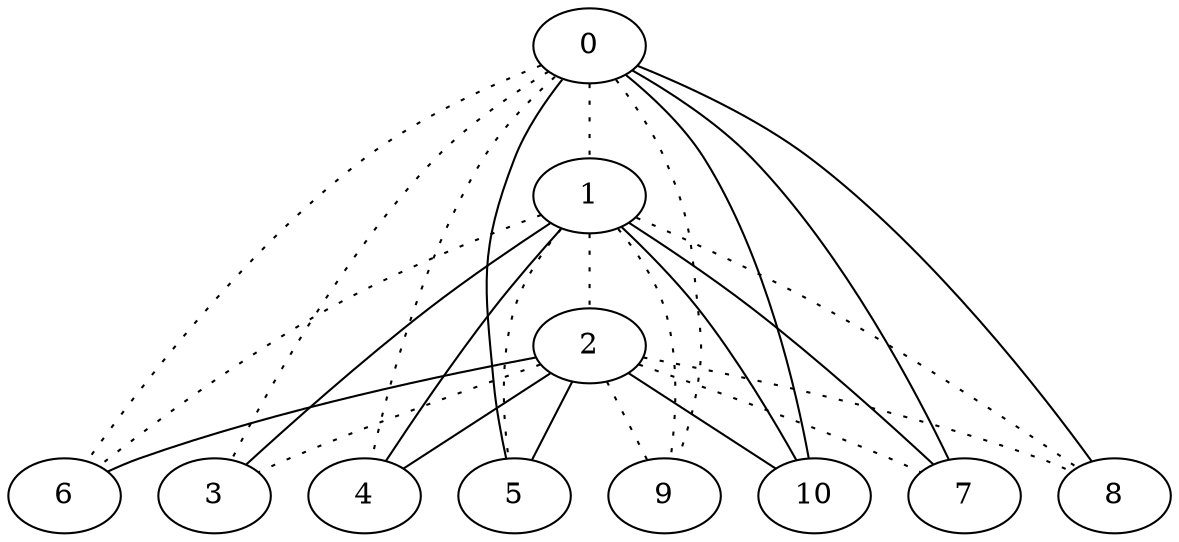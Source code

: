 graph {
a0[label=0];
a1[label=1];
a2[label=2];
a3[label=3];
a4[label=4];
a5[label=5];
a6[label=6];
a7[label=7];
a8[label=8];
a9[label=9];
a10[label=10];
a0 -- a1 [style=dotted];
a0 -- a3 [style=dotted];
a0 -- a4 [style=dotted];
a0 -- a5;
a0 -- a6 [style=dotted];
a0 -- a7;
a0 -- a8;
a0 -- a9 [style=dotted];
a0 -- a10;
a1 -- a2 [style=dotted];
a1 -- a3;
a1 -- a4;
a1 -- a5 [style=dotted];
a1 -- a6 [style=dotted];
a1 -- a7;
a1 -- a8 [style=dotted];
a1 -- a9 [style=dotted];
a1 -- a10;
a2 -- a3 [style=dotted];
a2 -- a4;
a2 -- a5;
a2 -- a6;
a2 -- a7 [style=dotted];
a2 -- a8 [style=dotted];
a2 -- a9 [style=dotted];
a2 -- a10;
}
